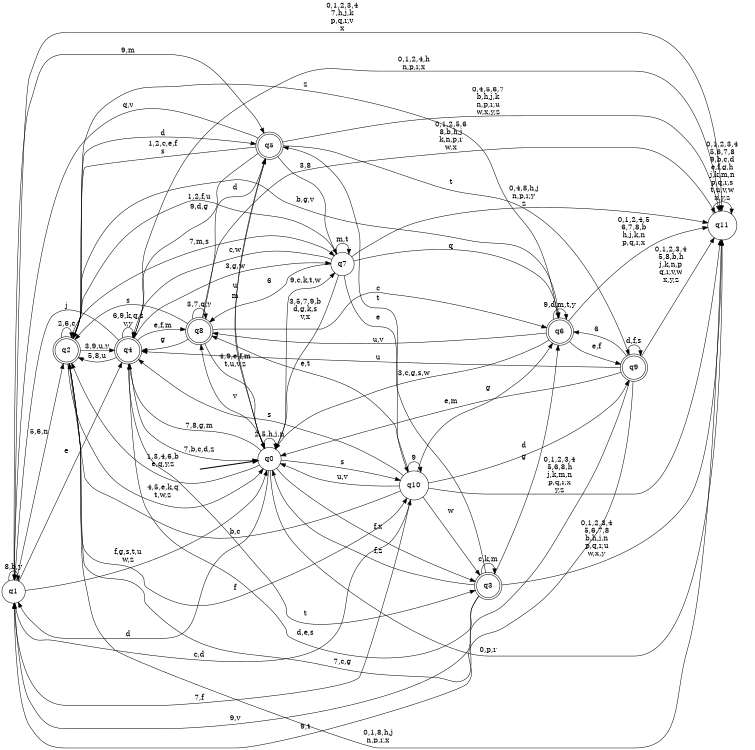 digraph BlueStar {
__start0 [style = invis, shape = none, label = "", width = 0, height = 0];

rankdir=LR;
size="8,5";

s0 [style="filled", color="black", fillcolor="white" shape="circle", label="q0"];
s1 [style="filled", color="black", fillcolor="white" shape="circle", label="q1"];
s2 [style="rounded,filled", color="black", fillcolor="white" shape="doublecircle", label="q2"];
s3 [style="rounded,filled", color="black", fillcolor="white" shape="doublecircle", label="q3"];
s4 [style="rounded,filled", color="black", fillcolor="white" shape="doublecircle", label="q4"];
s5 [style="rounded,filled", color="black", fillcolor="white" shape="doublecircle", label="q5"];
s6 [style="rounded,filled", color="black", fillcolor="white" shape="doublecircle", label="q6"];
s7 [style="filled", color="black", fillcolor="white" shape="circle", label="q7"];
s8 [style="rounded,filled", color="black", fillcolor="white" shape="doublecircle", label="q8"];
s9 [style="rounded,filled", color="black", fillcolor="white" shape="doublecircle", label="q9"];
s10 [style="filled", color="black", fillcolor="white" shape="circle", label="q10"];
s11 [style="filled", color="black", fillcolor="white" shape="circle", label="q11"];
subgraph cluster_main { 
	graph [pad=".75", ranksep="0.15", nodesep="0.15"];
	 style=invis; 
	__start0 -> s0 [penwidth=2];
}
s0 -> s0 [label="2,5,h,j,n"];
s0 -> s1 [label="d"];
s0 -> s2 [label="1,3,4,6,b\ne,q,y,z"];
s0 -> s3 [label="f,x"];
s0 -> s4 [label="7,8,g,m"];
s0 -> s5 [label="u"];
s0 -> s7 [label="9,c,k,t,w"];
s0 -> s8 [label="v"];
s0 -> s10 [label="s"];
s0 -> s11 [label="0,p,r"];
s1 -> s0 [label="f,g,s,t,u\nw,z"];
s1 -> s1 [label="8,b,y"];
s1 -> s2 [label="5,6,n"];
s1 -> s4 [label="e"];
s1 -> s5 [label="9,m"];
s1 -> s10 [label="c,d"];
s1 -> s11 [label="0,1,2,3,4\n7,h,j,k\np,q,r,v\nx"];
s2 -> s0 [label="4,5,e,k,q\nt,w,z"];
s2 -> s2 [label="2,6,c"];
s2 -> s4 [label="3,9,u,y"];
s2 -> s5 [label="d"];
s2 -> s6 [label="b,g,v"];
s2 -> s7 [label="7,m,s"];
s2 -> s10 [label="f"];
s2 -> s11 [label="0,1,8,h,j\nn,p,r,x"];
s3 -> s0 [label="f,z"];
s3 -> s1 [label="9,v"];
s3 -> s3 [label="c,k,m"];
s3 -> s4 [label="d,e,s"];
s3 -> s5 [label="t"];
s3 -> s6 [label="g"];
s3 -> s11 [label="0,1,2,3,4\n5,6,7,8\nb,h,j,n\np,q,r,u\nw,x,y"];
s4 -> s0 [label="7,b,c,d,z"];
s4 -> s1 [label="j"];
s4 -> s2 [label="5,8,u"];
s4 -> s3 [label="t"];
s4 -> s4 [label="6,9,k,q,s\nv,y"];
s4 -> s7 [label="3,g,w"];
s4 -> s8 [label="e,f,m"];
s4 -> s11 [label="0,1,2,4,h\nn,p,r,x"];
s5 -> s0 [label="m"];
s5 -> s1 [label="q,v"];
s5 -> s2 [label="1,2,c,e,f\ns"];
s5 -> s4 [label="9,d,g"];
s5 -> s7 [label="3,8"];
s5 -> s9 [label="t"];
s5 -> s11 [label="0,4,5,6,7\nb,h,j,k\nn,p,r,u\nw,x,y,z"];
s6 -> s0 [label="3,c,g,s,w"];
s6 -> s2 [label="z"];
s6 -> s6 [label="9,d,m,t,y"];
s6 -> s8 [label="u,v"];
s6 -> s9 [label="e,f"];
s6 -> s11 [label="0,1,2,4,5\n6,7,8,b\nh,j,k,n\np,q,r,x"];
s7 -> s0 [label="3,5,7,9,b\nd,g,k,s\nv,x"];
s7 -> s2 [label="1,2,f,u"];
s7 -> s4 [label="c,w"];
s7 -> s6 [label="q"];
s7 -> s7 [label="m,t"];
s7 -> s8 [label="6"];
s7 -> s10 [label="e"];
s7 -> s11 [label="0,4,8,h,j\nn,p,r,y\nz"];
s8 -> s0 [label="4,9,e,f,m\nt,u,v,z"];
s8 -> s2 [label="s"];
s8 -> s4 [label="g"];
s8 -> s5 [label="d"];
s8 -> s6 [label="c"];
s8 -> s8 [label="3,7,q,y"];
s8 -> s11 [label="0,1,2,5,6\n8,b,h,j\nk,n,p,r\nw,x"];
s9 -> s0 [label="e,m"];
s9 -> s1 [label="9,t"];
s9 -> s2 [label="7,c,g"];
s9 -> s4 [label="u"];
s9 -> s6 [label="6"];
s9 -> s9 [label="d,f,s"];
s9 -> s11 [label="0,1,2,3,4\n5,8,b,h\nj,k,n,p\nq,r,v,w\nx,y,z"];
s10 -> s0 [label="u,v"];
s10 -> s1 [label="7,f"];
s10 -> s2 [label="b,c"];
s10 -> s3 [label="w"];
s10 -> s4 [label="s"];
s10 -> s6 [label="g"];
s10 -> s8 [label="e,t"];
s10 -> s9 [label="d"];
s10 -> s10 [label="9"];
s10 -> s11 [label="0,1,2,3,4\n5,6,8,h\nj,k,m,n\np,q,r,x\ny,z"];
s11 -> s11 [label="0,1,2,3,4\n5,6,7,8\n9,b,c,d\ne,f,g,h\nj,k,m,n\np,q,r,s\nt,u,v,w\nx,y,z"];

}